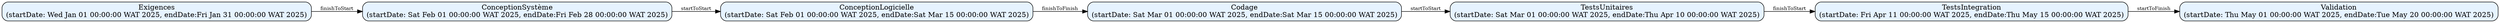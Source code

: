 digraph DEVLOGICIELVMODEL {
    rankdir=LR;
	node [shape=box, style="rounded,filled", fillcolor="#e6f3ff"];

    // nœuds : WorkDefinitions
		"Exigences" [label="Exigences\n(startDate: Wed Jan 01 00:00:00 WAT 2025, endDate:Fri Jan 31 00:00:00 WAT 2025)"];
		"ConceptionSystème" [label="ConceptionSystème\n(startDate: Sat Feb 01 00:00:00 WAT 2025, endDate:Fri Feb 28 00:00:00 WAT 2025)"];
		"ConceptionLogicielle" [label="ConceptionLogicielle\n(startDate: Sat Feb 01 00:00:00 WAT 2025, endDate:Sat Mar 15 00:00:00 WAT 2025)"];
		"Codage" [label="Codage\n(startDate: Sat Mar 01 00:00:00 WAT 2025, endDate:Sat Mar 15 00:00:00 WAT 2025)"];
		"TestsUnitaires" [label="TestsUnitaires\n(startDate: Sat Mar 01 00:00:00 WAT 2025, endDate:Thu Apr 10 00:00:00 WAT 2025)"];
		"TestsIntegration" [label="TestsIntegration\n(startDate: Fri Apr 11 00:00:00 WAT 2025, endDate:Thu May 15 00:00:00 WAT 2025)"];
		"Validation" [label="Validation\n(startDate: Thu May 01 00:00:00 WAT 2025, endDate:Tue May 20 00:00:00 WAT 2025)"];

    // arêtes : WorkSequences
        "Exigences" -> "ConceptionSystème" [label="finishToStart", fontsize=10];
        "ConceptionSystème" -> "ConceptionLogicielle" [label="startToStart", fontsize=10];
        "ConceptionLogicielle" -> "Codage" [label="finishToFinish", fontsize=10];
        "Codage" -> "TestsUnitaires" [label="startToStart", fontsize=10];
        "TestsUnitaires" -> "TestsIntegration" [label="finishToStart", fontsize=10];
        "TestsIntegration" -> "Validation" [label="startToFinish", fontsize=10];
}
